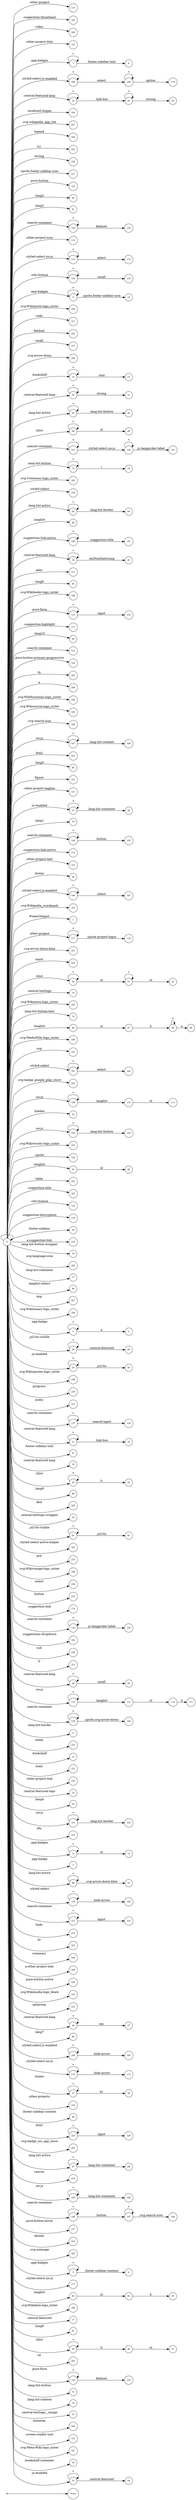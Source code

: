 digraph NFA {
  rankdir=LR;
  node [shape=circle, fontsize=10];
  __start [shape=point, label=""];
  __start -> None;
  116 [label="116"];
  182 [label="182"];
  246 [label="246"];
  123 [label="123"];
  7 [label="7"];
  168 [label="168"];
  23 [label="23"];
  100 [label="100"];
  165 [label="165"];
  207 [label="207"];
  169 [label="169"];
  118 [label="118"];
  230 [label="230"];
  222 [label="222"];
  238 [label="238"];
  157 [label="157"];
  106 [label="106"];
  97 [label="97"];
  125 [label="125"];
  82 [label="82"];
  81 [label="81"];
  98 [label="98"];
  149 [label="149"];
  119 [label="119"];
  8 [label="8"];
  174 [label="174"];
  154 [label="154"];
  9 [label="9"];
  194 [label="194"];
  217 [label="217"];
  220 [label="220"];
  237 [label="237"];
  200 [label="200"];
  14 [label="14"];
  30 [label="30"];
  226 [label="226"];
  65 [label="65"];
  68 [label="68"];
  48 [label="48"];
  141 [label="141"];
  73 [label="73"];
  185 [label="185"];
  158 [label="158"];
  46 [label="46"];
  63 [label="63"];
  89 [label="89"];
  180 [label="180"];
  6 [label="6"];
  19 [label="19"];
  211 [label="211"];
  148 [label="148"];
  85 [label="85"];
  188 [label="188"];
  131 [label="131"];
  177 [label="177"];
  80 [label="80"];
  10 [label="10"];
  70 [label="70"];
  64 [label="64"];
  134 [label="134"];
  128 [label="128"];
  31 [label="31"];
  24 [label="24"];
  245 [label="245"];
  208 [label="208"];
  190 [label="190"];
  195 [label="195"];
  206 [label="206"];
  107 [label="107"];
  224 [label="224"];
  181 [label="181"];
  84 [label="84"];
  12 [label="12"];
  221 [label="221"];
  140 [label="140"];
  121 [label="121"];
  57 [label="57"];
  79 [label="79"];
  144 [label="144"];
  179 [label="179"];
  122 [label="122"];
  36 [label="36"];
  166 [label="166"];
  193 [label="193"];
  1 [label="1"];
  117 [label="117"];
  145 [label="145"];
  201 [label="201"];
  228 [label="228"];
  50 [label="50"];
  54 [label="54"];
  33 [label="33"];
  192 [label="192"];
  60 [label="60"];
  75 [label="75"];
  96 [label="96"];
  186 [label="186"];
  241 [label="241"];
  152 [label="152"];
  161 [label="161"];
  202 [label="202"];
  108 [label="108"];
  142 [label="142"];
  132 [label="132"];
  109 [label="109"];
  170 [label="170"];
  42 [label="42"];
  38 [label="38"];
  62 [label="62"];
  103 [label="103"];
  52 [label="52"];
  197 [label="197"];
  156 [label="156"];
  91 [label="91"];
  242 [label="242"];
  183 [label="183"];
  153 [label="153"];
  176 [label="176"];
  95 [label="95"];
  39 [label="39"];
  210 [label="210"];
  76 [label="76"];
  110 [label="110"];
  204 [label="204"];
  77 [label="77"];
  90 [label="90"];
  94 [label="94"];
  51 [label="51"];
  227 [label="227"];
  115 [label="115"];
  199 [label="199"];
  3 [label="3"];
  59 [label="59"];
  55 [label="55"];
  196 [label="196"];
  234 [label="234"];
  212 [label="212"];
  29 [label="29"];
  137 [label="137"];
  167 [label="167"];
  21 [label="21"];
  56 [label="56"];
  41 [label="41"];
  18 [label="18"];
  43 [label="43"];
  88 [label="88"];
  229 [label="229"];
  34 [label="34"];
  49 [label="49"];
  61 [label="61"];
  163 [label="163"];
  74 [label="74"];
  173 [label="173"];
  233 [label="233"];
  198 [label="198"];
  236 [label="236"];
  102 [label="102"];
  215 [label="215"];
  25 [label="25"];
  178 [label="178"];
  135 [label="135"];
  15 [label="15"];
  184 [label="184"];
  239 [label="239"];
  213 [label="213"];
  28 [label="28"];
  112 [label="112"];
  139 [label="139"];
  71 [label="71"];
  99 [label="99"];
  235 [label="235"];
  0 [label="0"];
  155 [label="155"];
  136 [label="136"];
  13 [label="13"];
  231 [label="231"];
  120 [label="120"];
  32 [label="32"];
  83 [label="83"];
  175 [label="175"];
  58 [label="58"];
  101 [label="101"];
  143 [label="143"];
  219 [label="219"];
  111 [label="111"];
  11 [label="11"];
  2 [label="2"];
  69 [label="69"];
  159 [label="159"];
  151 [label="151"];
  214 [label="214"];
  22 [label="22"];
  223 [label="223"];
  240 [label="240"];
  209 [label="209"];
  130 [label="130"];
  147 [label="147"];
  126 [label="126"];
  191 [label="191"];
  92 [label="92"];
  27 [label="27"];
  232 [label="232"];
  4 [label="4"];
  26 [label="26"];
  86 [label="86"];
  164 [label="164"];
  172 [label="172"];
  37 [label="37"];
  124 [label="124"];
  114 [label="114"];
  160 [label="160"];
  40 [label="40"];
  225 [label="225"];
  104 [label="104"];
  138 [label="138"];
  203 [label="203"];
  67 [label="67"];
  216 [label="216"];
  105 [label="105"];
  146 [label="146"];
  127 [label="127"];
  218 [label="218"];
  205 [label="205"];
  5 [label="5"];
  171 [label="171"];
  66 [label="66"];
  93 [label="93"];
  189 [label="189"];
  17 [label="17"];
  47 [label="47"];
  87 [label="87"];
  45 [label="45"];
  150 [label="150"];
  243 [label="243"];
  129 [label="129"];
  72 [label="72"];
  162 [label="162"];
  78 [label="78"];
  113 [label="113"];
  35 [label="35"];
  244 [label="244"];
  133 [label="133"];
  20 [label="20"];
  44 [label="44"];
  187 [label="187"];
  16 [label="16"];
  53 [label="53"];
  { node [shape=doublecircle]; 1 2 4 6 8 10 12 13 15 16 17 18 20 22 25 27 29 31 32 33 34 35 36 38 39 40 41 42 44 47 49 52 54 56 58 60 62 64 66 68 70 71 72 74 75 76 77 78 79 80 81 82 83 84 85 86 87 88 89 90 92 95 99 100 102 104 106 108 111 115 116 118 119 120 121 122 123 124 125 126 127 128 130 132 133 134 136 138 140 143 145 148 150 152 153 155 156 157 158 160 162 163 165 167 170 171 173 175 176 177 178 179 181 182 183 184 185 186 187 188 189 190 191 192 193 194 195 196 197 198 199 200 201 202 203 204 205 206 207 208 209 210 211 212 213 214 215 216 217 218 219 220 221 222 223 224 226 227 228 229 230 231 232 233 234 235 236 237 238 239 240 241 242 243 244 245 246 }
  0 -> 0 [label="*"];
  0 -> 1 [label="#searchInput"];
  0 -> 2 [label=".app-badge"];
  0 -> 3 [label=".app-badge"];
  3 -> 3 [label="*"];
  3 -> 4 [label="a"];
  0 -> 5 [label=".app-badges"];
  5 -> 5 [label="*"];
  5 -> 6 [label=".footer-sidebar-content"];
  0 -> 7 [label=".app-badges"];
  7 -> 7 [label="*"];
  7 -> 8 [label=".footer-sidebar-text"];
  0 -> 9 [label=".app-badges"];
  9 -> 9 [label="*"];
  9 -> 10 [label=".sprite.footer-sidebar-icon"];
  0 -> 11 [label=".app-badges"];
  11 -> 11 [label="*"];
  11 -> 12 [label="ul"];
  0 -> 13 [label=".bookshelf"];
  0 -> 14 [label=".bookshelf"];
  14 -> 14 [label="*"];
  14 -> 15 [label=".text"];
  0 -> 16 [label=".bookshelf-container"];
  0 -> 17 [label=".central-featured"];
  0 -> 18 [label=".central-featured-lang"];
  0 -> 19 [label=".central-featured-lang"];
  19 -> 19 [label="*"];
  19 -> 20 [label=".emNonItalicLang"];
  0 -> 21 [label=".central-featured-lang"];
  21 -> 21 [label="*"];
  21 -> 22 [label=".link-box"];
  0 -> 23 [label=".central-featured-lang"];
  23 -> 23 [label="*"];
  23 -> 24 [label=".link-box"];
  24 -> 24 [label="*"];
  24 -> 25 [label="strong"];
  0 -> 26 [label=".central-featured-lang"];
  26 -> 26 [label="*"];
  26 -> 27 [label="em"];
  0 -> 28 [label=".central-featured-lang"];
  28 -> 28 [label="*"];
  28 -> 29 [label="small"];
  0 -> 30 [label=".central-featured-lang"];
  30 -> 30 [label="*"];
  30 -> 31 [label="strong"];
  0 -> 32 [label=".central-featured-logo"];
  0 -> 33 [label=".central-textlogo"];
  0 -> 34 [label=".central-textlogo-wrapper"];
  0 -> 35 [label=".central-textlogo__image"];
  0 -> 36 [label=".footer"];
  0 -> 37 [label=".footer"];
  37 -> 37 [label="*"];
  37 -> 38 [label="hr"];
  0 -> 39 [label=".footer-sidebar"];
  0 -> 40 [label=".footer-sidebar-content"];
  0 -> 41 [label=".footer-sidebar-text"];
  0 -> 42 [label=".hidden"];
  0 -> 43 [label=".hlist"];
  43 -> 43 [label="*"];
  43 -> 44 [label="li"];
  0 -> 45 [label=".hlist"];
  45 -> 45 [label="*"];
  45 -> 46 [label="li"];
  46 -> 47 [label="ul"];
  0 -> 48 [label=".hlist"];
  48 -> 48 [label="*"];
  48 -> 49 [label="ul"];
  0 -> 50 [label=".hlist"];
  50 -> 50 [label="*"];
  50 -> 51 [label="ul"];
  51 -> 51 [label="*"];
  51 -> 52 [label="ul"];
  0 -> 53 [label=".js-enabled"];
  53 -> 53 [label="*"];
  53 -> 54 [label=".central-featured"];
  0 -> 55 [label=".js-enabled"];
  55 -> 55 [label="*"];
  55 -> 56 [label=".jsl10n"];
  0 -> 57 [label=".js-enabled"];
  57 -> 57 [label="*"];
  57 -> 58 [label=".lang-list-container"];
  0 -> 59 [label=".jsl10n-visible"];
  59 -> 59 [label="*"];
  59 -> 60 [label=".central-featured"];
  0 -> 61 [label=".jsl10n-visible"];
  61 -> 61 [label="*"];
  61 -> 62 [label=".jsl10n"];
  0 -> 63 [label=".lang-list-active"];
  63 -> 63 [label="*"];
  63 -> 64 [label=".lang-list-border"];
  0 -> 65 [label=".lang-list-active"];
  65 -> 65 [label="*"];
  65 -> 66 [label=".lang-list-button"];
  0 -> 67 [label=".lang-list-active"];
  67 -> 67 [label="*"];
  67 -> 68 [label=".lang-list-container"];
  0 -> 69 [label=".lang-list-active"];
  69 -> 69 [label="*"];
  69 -> 70 [label=".svg-arrow-down-blue"];
  0 -> 71 [label=".lang-list-border"];
  0 -> 72 [label=".lang-list-button"];
  0 -> 73 [label=".lang-list-button"];
  73 -> 73 [label="*"];
  73 -> 74 [label="i"];
  0 -> 75 [label=".lang-list-button-text"];
  0 -> 76 [label=".lang-list-button-wrapper"];
  0 -> 77 [label=".lang-list-container"];
  0 -> 78 [label=".lang-list-content"];
  0 -> 79 [label=".lang1"];
  0 -> 80 [label=".lang10"];
  0 -> 81 [label=".lang2"];
  0 -> 82 [label=".lang3"];
  0 -> 83 [label=".lang4"];
  0 -> 84 [label=".lang5"];
  0 -> 85 [label=".lang6"];
  0 -> 86 [label=".lang7"];
  0 -> 87 [label=".lang8"];
  0 -> 88 [label=".lang9"];
  0 -> 89 [label=".langlist"];
  0 -> 90 [label=".langlist-others"];
  0 -> 91 [label=".langlist"];
  91 -> 92 [label="ul"];
  0 -> 93 [label=".langlist"];
  93 -> 94 [label="ul"];
  94 -> 95 [label="li"];
  0 -> 96 [label=".langlist"];
  96 -> 97 [label="ul"];
  97 -> 98 [label="li"];
  98 -> 98 [label="*"];
  98 -> 99 [label="a"];
  0 -> 100 [label=".localized-slogan"];
  0 -> 101 [label=".no-js"];
  101 -> 101 [label="*"];
  101 -> 102 [label=".lang-list-border"];
  0 -> 103 [label=".no-js"];
  103 -> 103 [label="*"];
  103 -> 104 [label=".lang-list-button"];
  0 -> 105 [label=".no-js"];
  105 -> 105 [label="*"];
  105 -> 106 [label=".lang-list-container"];
  0 -> 107 [label=".no-js"];
  107 -> 107 [label="*"];
  107 -> 108 [label=".lang-list-content"];
  0 -> 109 [label=".no-js"];
  109 -> 109 [label="*"];
  109 -> 110 [label=".langlist"];
  110 -> 111 [label="ul"];
  0 -> 112 [label=".no-js"];
  112 -> 112 [label="*"];
  112 -> 113 [label=".langlist"];
  113 -> 114 [label="ul"];
  114 -> 115 [label="li"];
  0 -> 116 [label=".other-project"];
  0 -> 117 [label=".other-project"];
  117 -> 117 [label="*"];
  117 -> 118 [label=".sprite-project-logos"];
  0 -> 119 [label=".other-project-icon"];
  0 -> 120 [label=".other-project-link"];
  0 -> 121 [label=".other-project-tagline"];
  0 -> 122 [label=".other-project-text"];
  0 -> 123 [label=".other-project-title"];
  0 -> 124 [label=".other-projects"];
  0 -> 125 [label=".pure-button"];
  0 -> 126 [label=".pure-button-active"];
  0 -> 127 [label=".pure-button-hover"];
  0 -> 128 [label=".pure-button-primary-progressive"];
  0 -> 129 [label=".pure-form"];
  129 -> 129 [label="*"];
  129 -> 130 [label="fieldset"];
  0 -> 131 [label=".pure-form"];
  131 -> 131 [label="*"];
  131 -> 132 [label="input"];
  0 -> 133 [label=".screen-reader-text"];
  0 -> 134 [label=".search-container"];
  0 -> 135 [label=".search-container"];
  135 -> 135 [label="*"];
  135 -> 136 [label=".js-langpicker-label"];
  0 -> 137 [label=".search-container"];
  137 -> 137 [label="*"];
  137 -> 138 [label=".search-input"];
  0 -> 139 [label=".search-container"];
  139 -> 139 [label="*"];
  139 -> 140 [label=".sprite.svg-arrow-down"];
  0 -> 141 [label=".search-container"];
  141 -> 141 [label="*"];
  141 -> 142 [label=".styled-select.no-js"];
  142 -> 142 [label="*"];
  142 -> 143 [label=".js-langpicker-label"];
  0 -> 144 [label=".search-container"];
  144 -> 144 [label="*"];
  144 -> 145 [label="button"];
  0 -> 146 [label=".search-container"];
  146 -> 146 [label="*"];
  146 -> 147 [label="button"];
  147 -> 147 [label="*"];
  147 -> 148 [label=".svg-search-icon"];
  0 -> 149 [label=".search-container"];
  149 -> 149 [label="*"];
  149 -> 150 [label="fieldset"];
  0 -> 151 [label=".search-container"];
  151 -> 151 [label="*"];
  151 -> 152 [label="input"];
  0 -> 153 [label=".site-license"];
  0 -> 154 [label=".site-license"];
  154 -> 154 [label="*"];
  154 -> 155 [label="small"];
  0 -> 156 [label=".sprite"];
  0 -> 157 [label=".sprite.footer-sidebar-icon"];
  0 -> 158 [label=".styled-select"];
  0 -> 159 [label=".styled-select"];
  159 -> 159 [label="*"];
  159 -> 160 [label=".hide-arrow"];
  0 -> 161 [label=".styled-select"];
  161 -> 161 [label="*"];
  161 -> 162 [label="select"];
  0 -> 163 [label=".styled-select-active-helper"];
  0 -> 164 [label=".styled-select.js-enabled"];
  164 -> 164 [label="*"];
  164 -> 165 [label=".hide-arrow"];
  0 -> 166 [label=".styled-select.js-enabled"];
  166 -> 166 [label="*"];
  166 -> 167 [label="select"];
  0 -> 168 [label=".styled-select.js-enabled"];
  168 -> 168 [label="*"];
  168 -> 169 [label="select"];
  169 -> 169 [label="*"];
  169 -> 170 [label="option"];
  0 -> 171 [label=".styled-select.no-js"];
  0 -> 172 [label=".styled-select.no-js"];
  172 -> 172 [label="*"];
  172 -> 173 [label=".hide-arrow"];
  0 -> 174 [label=".styled-select.no-js"];
  174 -> 174 [label="*"];
  174 -> 175 [label="select"];
  0 -> 176 [label=".suggestion-description"];
  0 -> 177 [label=".suggestion-highlight"];
  0 -> 178 [label=".suggestion-link"];
  0 -> 179 [label=".suggestion-link.active"];
  0 -> 180 [label=".suggestion-link.active"];
  180 -> 180 [label="*"];
  180 -> 181 [label=".suggestion-title"];
  0 -> 182 [label=".suggestion-thumbnail"];
  0 -> 183 [label=".suggestion-title"];
  0 -> 184 [label=".suggestions-dropdown"];
  0 -> 185 [label=".svg-Commons-logo_sister"];
  0 -> 186 [label=".svg-MediaWiki-logo_sister"];
  0 -> 187 [label=".svg-Meta-Wiki-logo_sister"];
  0 -> 188 [label=".svg-Wikibooks-logo_sister"];
  0 -> 189 [label=".svg-Wikidata-logo_sister"];
  0 -> 190 [label=".svg-Wikifunctions-logo_sister"];
  0 -> 191 [label=".svg-Wikimedia-logo_black"];
  0 -> 192 [label=".svg-Wikinews-logo_sister"];
  0 -> 193 [label=".svg-Wikipedia_wordmark"];
  0 -> 194 [label=".svg-Wikiquote-logo_sister"];
  0 -> 195 [label=".svg-Wikisource-logo_sister"];
  0 -> 196 [label=".svg-Wikispecies-logo_sister"];
  0 -> 197 [label=".svg-Wikiversity-logo_sister"];
  0 -> 198 [label=".svg-Wikivoyage-logo_sister"];
  0 -> 199 [label=".svg-Wiktionary-logo_sister"];
  0 -> 200 [label=".svg-arrow-down"];
  0 -> 201 [label=".svg-arrow-down-blue"];
  0 -> 202 [label=".svg-badge_google_play_store"];
  0 -> 203 [label=".svg-badge_ios_app_store"];
  0 -> 204 [label=".svg-language-icon"];
  0 -> 205 [label=".svg-noimage"];
  0 -> 206 [label=".svg-search-icon"];
  0 -> 207 [label=".svg-wikipedia_app_tile"];
  0 -> 208 [label="a"];
  0 -> 209 [label="a.other-project-link"];
  0 -> 210 [label="a.suggestion-link"];
  0 -> 211 [label="abbr"];
  0 -> 212 [label="audio"];
  0 -> 213 [label="b"];
  0 -> 214 [label="body"];
  0 -> 215 [label="button"];
  0 -> 216 [label="canvas"];
  0 -> 217 [label="code"];
  0 -> 218 [label="details"];
  0 -> 219 [label="dfn"];
  0 -> 220 [label="fieldset"];
  0 -> 221 [label="figure"];
  0 -> 222 [label="h1"];
  0 -> 223 [label="hr"];
  0 -> 224 [label="html"];
  0 -> 225 [label="html"];
  225 -> 225 [label="*"];
  225 -> 226 [label="input"];
  0 -> 227 [label="img"];
  0 -> 228 [label="input"];
  0 -> 229 [label="kbd"];
  0 -> 230 [label="legend"];
  0 -> 231 [label="main"];
  0 -> 232 [label="optgroup"];
  0 -> 233 [label="pre"];
  0 -> 234 [label="progress"];
  0 -> 235 [label="samp"];
  0 -> 236 [label="select"];
  0 -> 237 [label="small"];
  0 -> 238 [label="strong"];
  0 -> 239 [label="sub"];
  0 -> 240 [label="summary"];
  0 -> 241 [label="sup"];
  0 -> 242 [label="table"];
  0 -> 243 [label="td"];
  0 -> 244 [label="textarea"];
  0 -> 245 [label="th"];
  0 -> 246 [label="video"];
}
